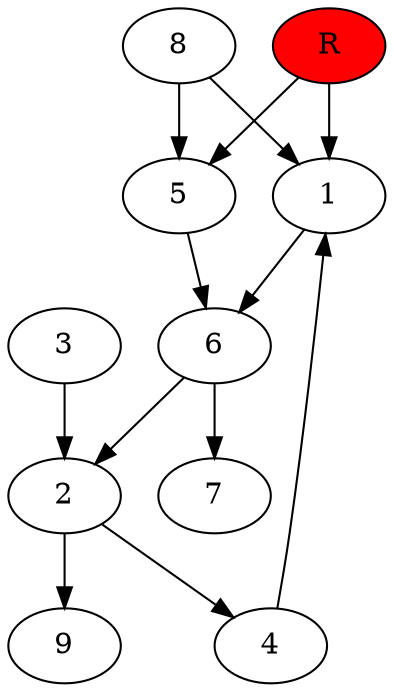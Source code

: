 digraph prb39602 {
	1
	2
	3
	4
	5
	6
	7
	8
	R [fillcolor="#ff0000" style=filled]
	1 -> 6
	2 -> 4
	2 -> 9
	3 -> 2
	4 -> 1
	5 -> 6
	6 -> 2
	6 -> 7
	8 -> 1
	8 -> 5
	R -> 1
	R -> 5
}
